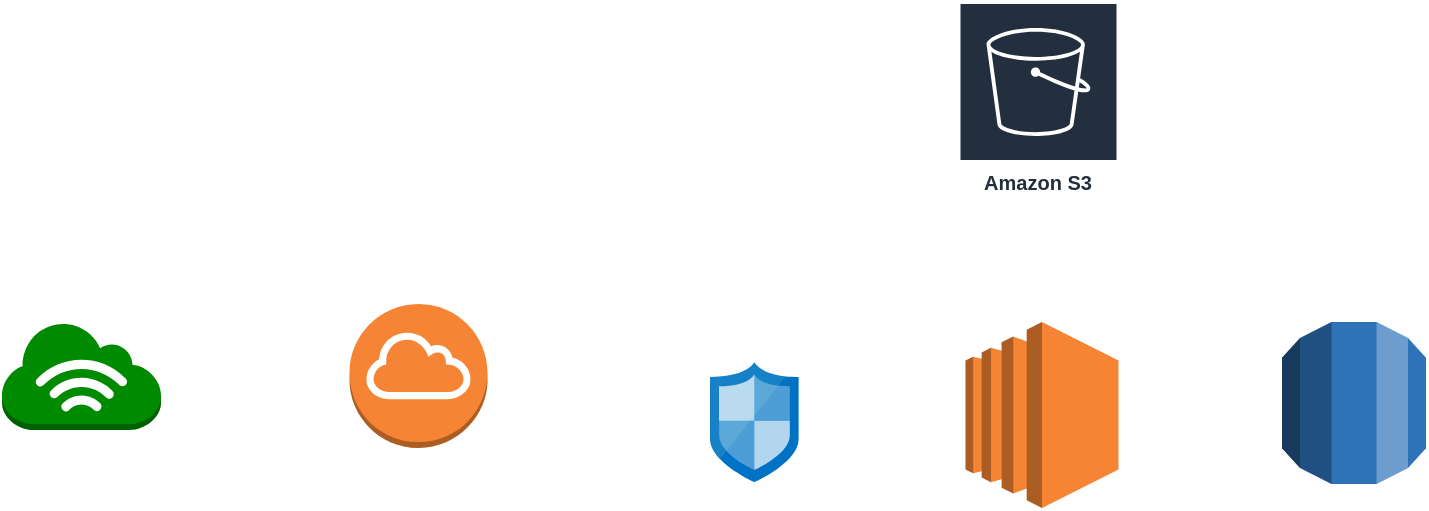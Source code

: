 <mxfile version="24.4.3" type="github">
  <diagram name="Page-1" id="XGI8lvFBCLNwqOxvpuwL">
    <mxGraphModel dx="1735" dy="1102" grid="1" gridSize="10" guides="1" tooltips="1" connect="1" arrows="1" fold="1" page="1" pageScale="1" pageWidth="850" pageHeight="1100" math="0" shadow="0">
      <root>
        <mxCell id="0" />
        <mxCell id="1" parent="0" />
        <mxCell id="CK50bNE_8f3SzOY5uAgv-1" value="" style="outlineConnect=0;dashed=0;verticalLabelPosition=bottom;verticalAlign=top;align=center;html=1;shape=mxgraph.aws3.ec2;fillColor=#F58534;gradientColor=none;" vertex="1" parent="1">
          <mxGeometry x="541.75" y="320" width="76.5" height="93" as="geometry" />
        </mxCell>
        <mxCell id="CK50bNE_8f3SzOY5uAgv-2" value="Amazon S3" style="sketch=0;outlineConnect=0;fontColor=#232F3E;gradientColor=none;strokeColor=#ffffff;fillColor=#232F3E;dashed=0;verticalLabelPosition=middle;verticalAlign=bottom;align=center;html=1;whiteSpace=wrap;fontSize=10;fontStyle=1;spacing=3;shape=mxgraph.aws4.productIcon;prIcon=mxgraph.aws4.s3;" vertex="1" parent="1">
          <mxGeometry x="538.25" y="160" width="80" height="100" as="geometry" />
        </mxCell>
        <mxCell id="CK50bNE_8f3SzOY5uAgv-3" value="" style="outlineConnect=0;dashed=0;verticalLabelPosition=bottom;verticalAlign=top;align=center;html=1;shape=mxgraph.aws3.rds;fillColor=#2E73B8;gradientColor=none;" vertex="1" parent="1">
          <mxGeometry x="700" y="320" width="72" height="81" as="geometry" />
        </mxCell>
        <mxCell id="CK50bNE_8f3SzOY5uAgv-5" value="" style="outlineConnect=0;dashed=0;verticalLabelPosition=bottom;verticalAlign=top;align=center;html=1;shape=mxgraph.aws3.internet_gateway;fillColor=#F58534;gradientColor=none;" vertex="1" parent="1">
          <mxGeometry x="233.75" y="311" width="69" height="72" as="geometry" />
        </mxCell>
        <mxCell id="CK50bNE_8f3SzOY5uAgv-6" value="" style="outlineConnect=0;dashed=0;verticalLabelPosition=bottom;verticalAlign=top;align=center;html=1;shape=mxgraph.aws3.internet_3;fillColor=#008a00;strokeColor=#005700;fontColor=#ffffff;" vertex="1" parent="1">
          <mxGeometry x="60" y="320" width="79.5" height="54" as="geometry" />
        </mxCell>
        <mxCell id="CK50bNE_8f3SzOY5uAgv-7" value="" style="image;sketch=0;aspect=fixed;html=1;points=[];align=center;fontSize=12;image=img/lib/mscae/Network_Security_Groups_Classic.svg;" vertex="1" parent="1">
          <mxGeometry x="414" y="340" width="44.4" height="60" as="geometry" />
        </mxCell>
      </root>
    </mxGraphModel>
  </diagram>
</mxfile>
